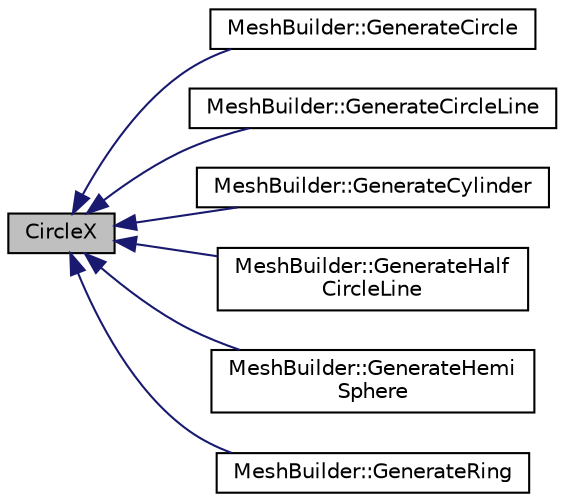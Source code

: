 digraph "CircleX"
{
  bgcolor="transparent";
  edge [fontname="Helvetica",fontsize="10",labelfontname="Helvetica",labelfontsize="10"];
  node [fontname="Helvetica",fontsize="10",shape=record];
  rankdir="LR";
  Node1 [label="CircleX",height=0.2,width=0.4,color="black", fillcolor="grey75", style="filled", fontcolor="black"];
  Node1 -> Node2 [dir="back",color="midnightblue",fontsize="10",style="solid",fontname="Helvetica"];
  Node2 [label="MeshBuilder::GenerateCircle",height=0.2,width=0.4,color="black",URL="$classMeshBuilder.html#af82a06baa71bcd1ef4a238161cf3325b"];
  Node1 -> Node3 [dir="back",color="midnightblue",fontsize="10",style="solid",fontname="Helvetica"];
  Node3 [label="MeshBuilder::GenerateCircleLine",height=0.2,width=0.4,color="black",URL="$classMeshBuilder.html#ad8f4a3a18fca28e77c82ee30934a5995"];
  Node1 -> Node4 [dir="back",color="midnightblue",fontsize="10",style="solid",fontname="Helvetica"];
  Node4 [label="MeshBuilder::GenerateCylinder",height=0.2,width=0.4,color="black",URL="$classMeshBuilder.html#a7848e12e80faf05fe525dca860bc5e13"];
  Node1 -> Node5 [dir="back",color="midnightblue",fontsize="10",style="solid",fontname="Helvetica"];
  Node5 [label="MeshBuilder::GenerateHalf\lCircleLine",height=0.2,width=0.4,color="black",URL="$classMeshBuilder.html#adac1ad1856500e8d5efdb8d576bfbc0d"];
  Node1 -> Node6 [dir="back",color="midnightblue",fontsize="10",style="solid",fontname="Helvetica"];
  Node6 [label="MeshBuilder::GenerateHemi\lSphere",height=0.2,width=0.4,color="black",URL="$classMeshBuilder.html#a3bfcd731fed289415ea3252195f6e267"];
  Node1 -> Node7 [dir="back",color="midnightblue",fontsize="10",style="solid",fontname="Helvetica"];
  Node7 [label="MeshBuilder::GenerateRing",height=0.2,width=0.4,color="black",URL="$classMeshBuilder.html#a84ad6e09820e72f4f6893862166cf5fd"];
}
